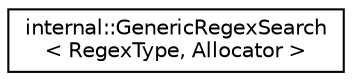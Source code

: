digraph "Graphical Class Hierarchy"
{
 // LATEX_PDF_SIZE
  edge [fontname="Helvetica",fontsize="10",labelfontname="Helvetica",labelfontsize="10"];
  node [fontname="Helvetica",fontsize="10",shape=record];
  rankdir="LR";
  Node0 [label="internal::GenericRegexSearch\l\< RegexType, Allocator \>",height=0.2,width=0.4,color="black", fillcolor="white", style="filled",URL="$classinternal_1_1_generic_regex_search.html",tooltip=" "];
}
